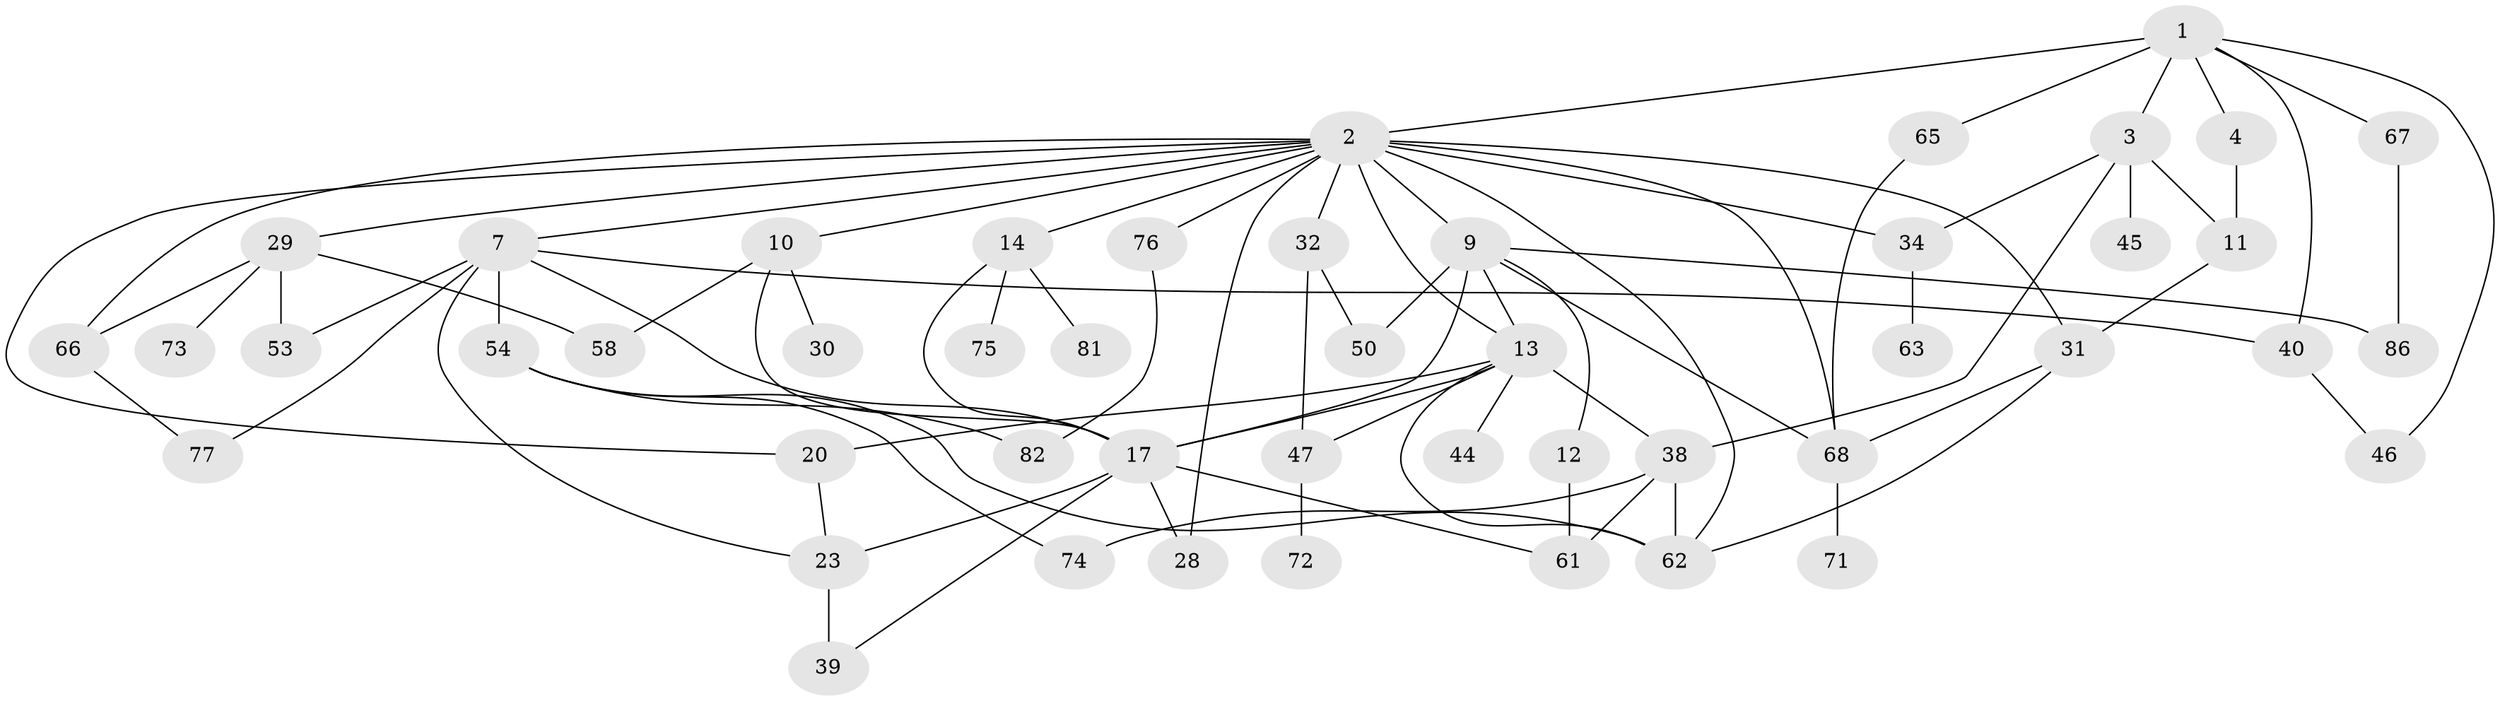 // original degree distribution, {5: 0.09375, 6: 0.03125, 2: 0.3333333333333333, 4: 0.15625, 13: 0.010416666666666666, 3: 0.16666666666666666, 1: 0.20833333333333334}
// Generated by graph-tools (version 1.1) at 2025/13/03/09/25 04:13:22]
// undirected, 48 vertices, 81 edges
graph export_dot {
graph [start="1"]
  node [color=gray90,style=filled];
  1 [super="+5"];
  2 [super="+69+6+27"];
  3;
  4;
  7 [super="+8+64+33"];
  9 [super="+15"];
  10 [super="+26+18"];
  11 [super="+25+43"];
  12 [super="+59"];
  13 [super="+21"];
  14;
  17 [super="+24+19"];
  20 [super="+93"];
  23;
  28 [super="+91+41"];
  29 [super="+49"];
  30;
  31;
  32 [super="+36+79"];
  34 [super="+37"];
  38 [super="+56"];
  39 [super="+85+80+42"];
  40 [super="+70"];
  44;
  45;
  46;
  47;
  50;
  53;
  54 [super="+60"];
  58;
  61;
  62 [super="+83"];
  63;
  65;
  66;
  67;
  68 [super="+84+87"];
  71;
  72;
  73;
  74 [super="+89"];
  75;
  76;
  77;
  81;
  82;
  86;
  1 -- 2 [weight=2];
  1 -- 3;
  1 -- 4;
  1 -- 46;
  1 -- 65;
  1 -- 67;
  1 -- 40;
  2 -- 7;
  2 -- 32;
  2 -- 34;
  2 -- 9 [weight=2];
  2 -- 10;
  2 -- 76;
  2 -- 13;
  2 -- 14;
  2 -- 20;
  2 -- 62;
  2 -- 31;
  2 -- 28;
  2 -- 29;
  2 -- 66;
  2 -- 68;
  3 -- 11;
  3 -- 34;
  3 -- 38;
  3 -- 45;
  4 -- 11;
  7 -- 53;
  7 -- 23;
  7 -- 17;
  7 -- 54;
  7 -- 40;
  7 -- 77;
  9 -- 12;
  9 -- 50;
  9 -- 17 [weight=3];
  9 -- 68;
  9 -- 86;
  9 -- 13;
  10 -- 58;
  10 -- 17;
  10 -- 30;
  11 -- 31;
  12 -- 61;
  13 -- 20;
  13 -- 17;
  13 -- 38;
  13 -- 44;
  13 -- 62;
  13 -- 47;
  14 -- 75;
  14 -- 81;
  14 -- 17;
  17 -- 23;
  17 -- 61;
  17 -- 28;
  17 -- 39;
  20 -- 23;
  23 -- 39 [weight=2];
  29 -- 58;
  29 -- 66;
  29 -- 73;
  29 -- 53;
  31 -- 62;
  31 -- 68;
  32 -- 47;
  32 -- 50;
  34 -- 63;
  38 -- 74;
  38 -- 62;
  38 -- 61;
  40 -- 46;
  47 -- 72;
  54 -- 74;
  54 -- 82;
  54 -- 62;
  65 -- 68;
  66 -- 77;
  67 -- 86;
  68 -- 71;
  76 -- 82;
}
